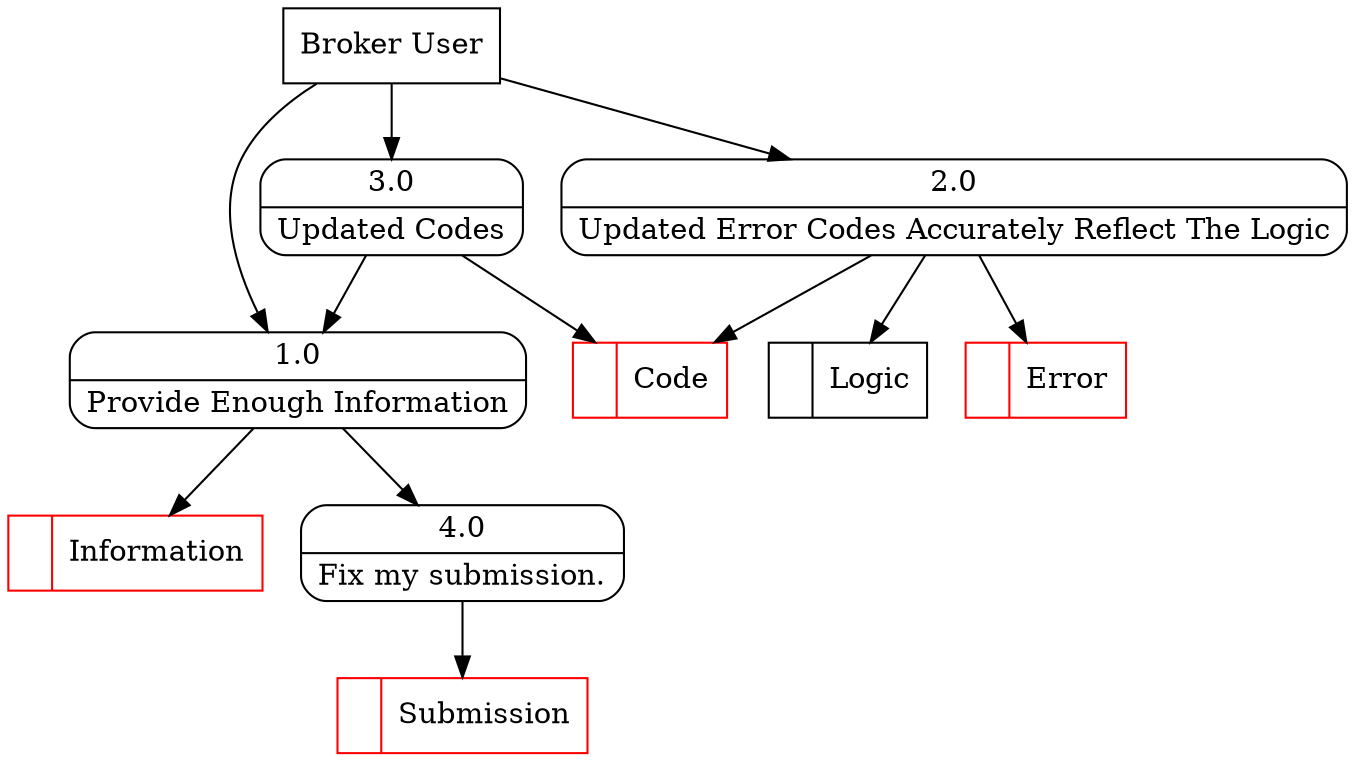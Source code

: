 digraph dfd2{ 
node[shape=record]
200 [label="<f0>  |<f1> Logic " ];
201 [label="<f0>  |<f1> Code " color=red];
202 [label="<f0>  |<f1> Information " color=red];
203 [label="<f0>  |<f1> Error " color=red];
204 [label="Broker User" shape=box];
205 [label="{<f0> 1.0|<f1> Provide Enough Information }" shape=Mrecord];
206 [label="{<f0> 2.0|<f1> Updated Error Codes Accurately Reflect The Logic }" shape=Mrecord];
207 [label="{<f0> 3.0|<f1> Updated Codes }" shape=Mrecord];
4 [label="{<f0> 4.0|<f1> Fix my submission. }" shape=Mrecord];
205 -> 4
1001 [label="<f0>  |<f1> Submission " color=red];
4 -> 1001
204 -> 205
204 -> 206
204 -> 207
205 -> 202
206 -> 200
206 -> 201
207 -> 205
207 -> 201
206 -> 203
}